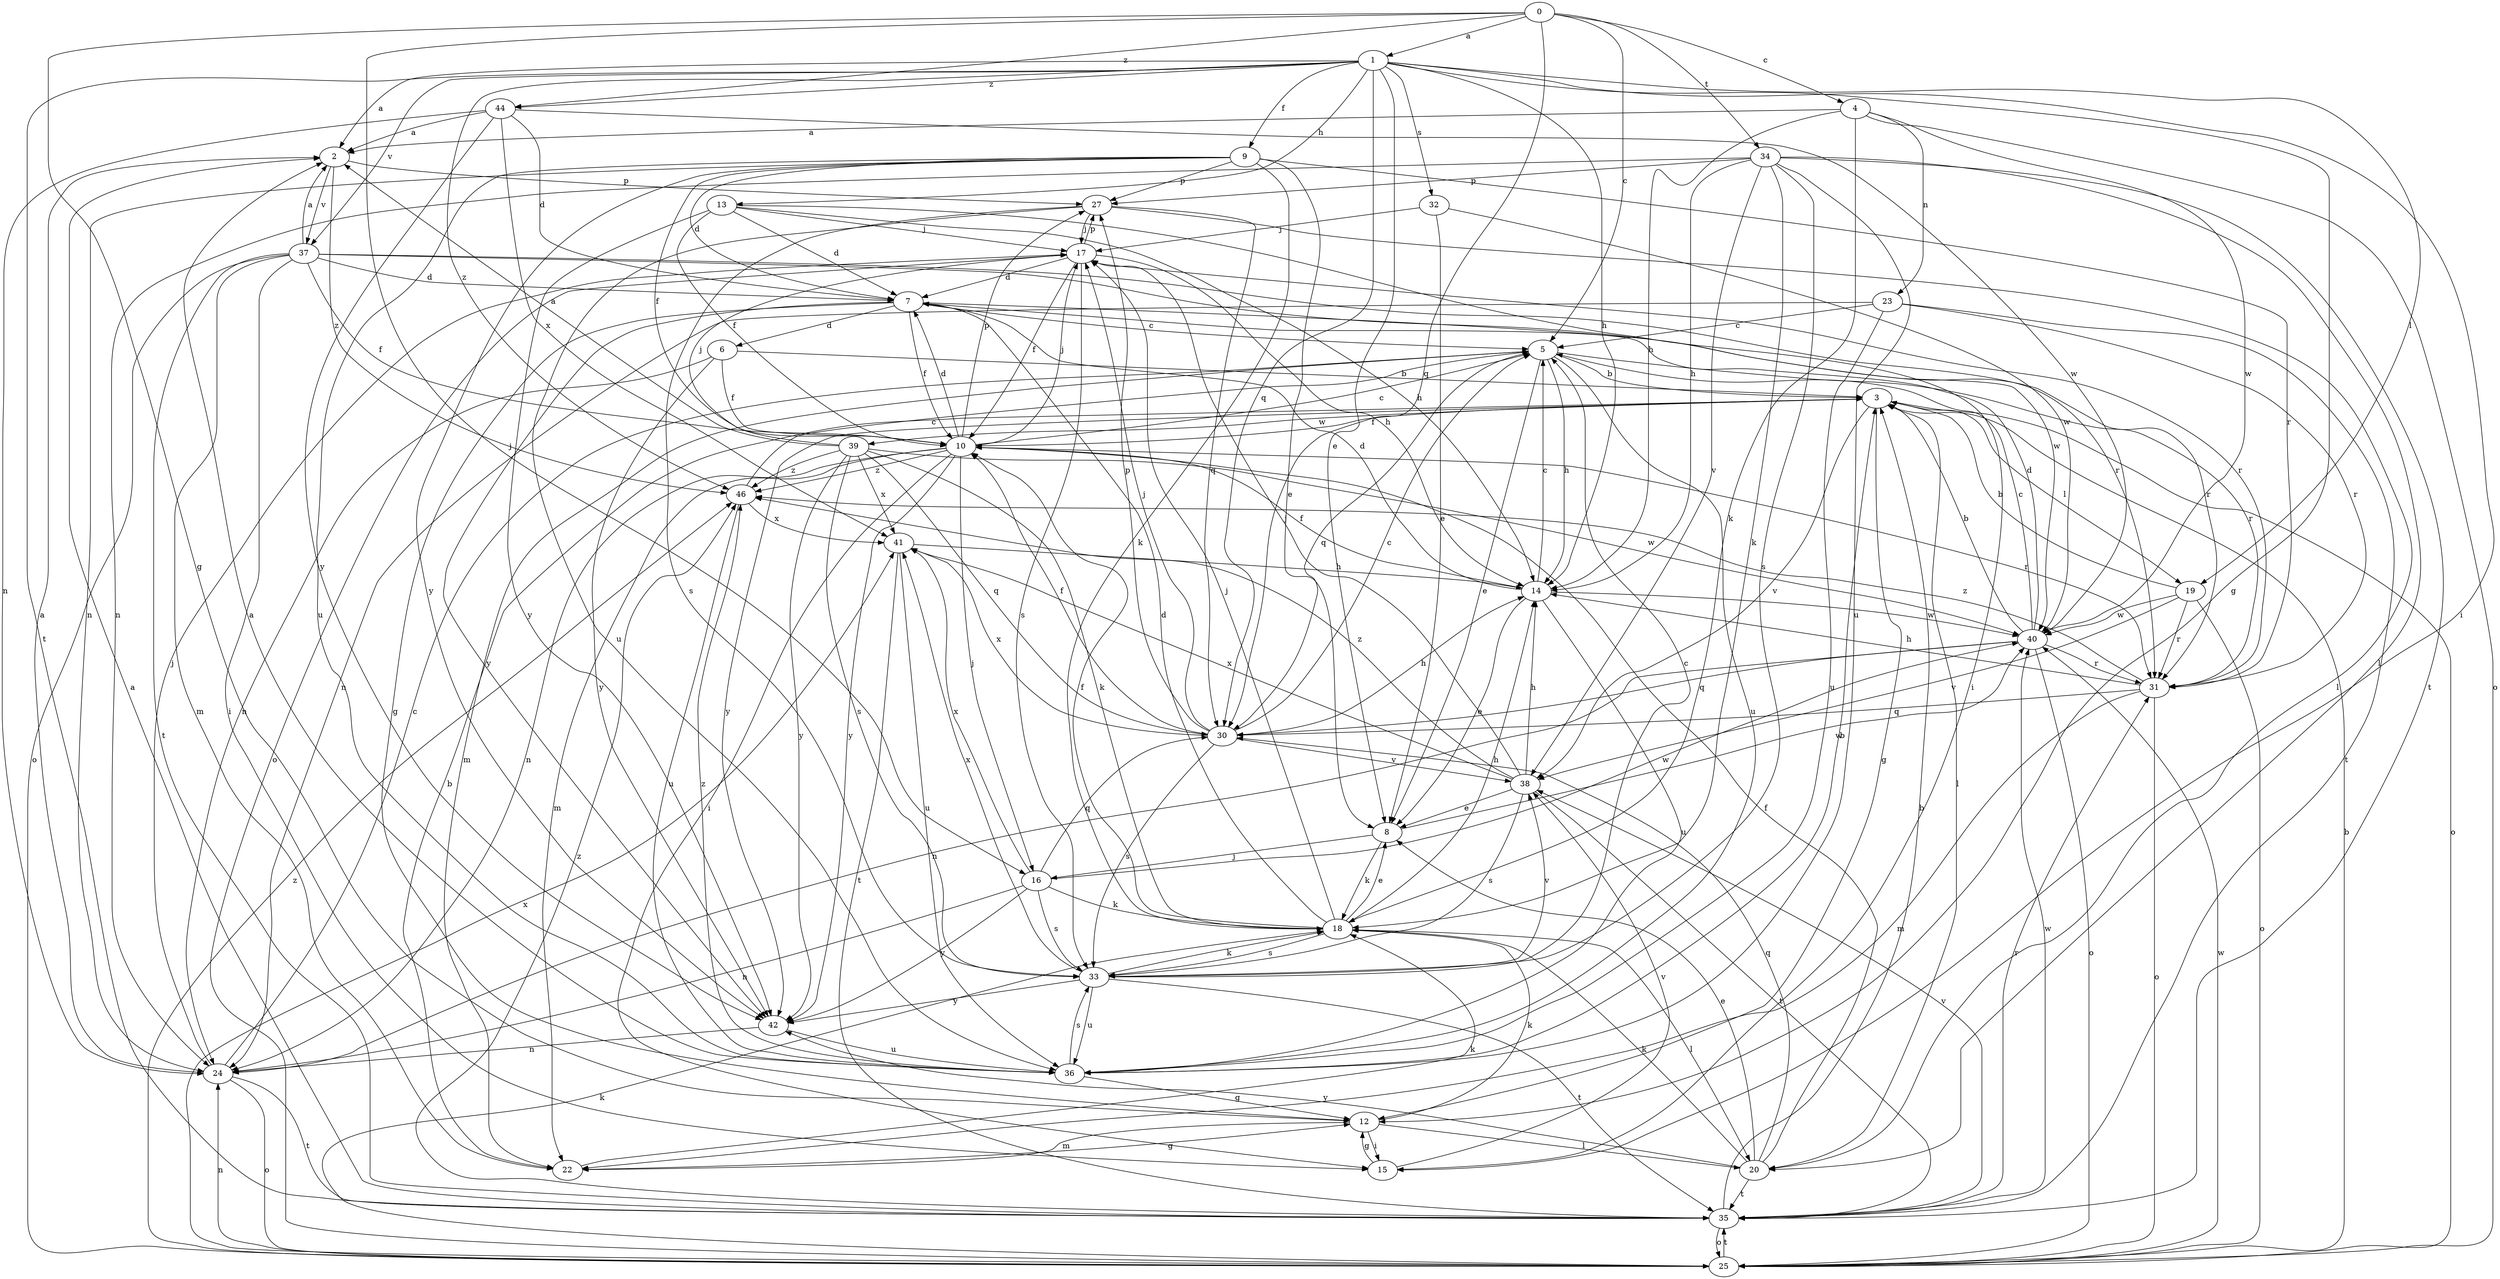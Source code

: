strict digraph  {
0;
1;
2;
3;
4;
5;
6;
7;
8;
9;
10;
12;
13;
14;
15;
16;
17;
18;
19;
20;
22;
23;
24;
25;
27;
30;
31;
32;
33;
34;
35;
36;
37;
38;
39;
40;
41;
42;
44;
46;
0 -> 1  [label=a];
0 -> 4  [label=c];
0 -> 5  [label=c];
0 -> 12  [label=g];
0 -> 16  [label=j];
0 -> 30  [label=q];
0 -> 34  [label=t];
0 -> 44  [label=z];
1 -> 2  [label=a];
1 -> 8  [label=e];
1 -> 9  [label=f];
1 -> 12  [label=g];
1 -> 13  [label=h];
1 -> 14  [label=h];
1 -> 15  [label=i];
1 -> 19  [label=l];
1 -> 30  [label=q];
1 -> 32  [label=s];
1 -> 35  [label=t];
1 -> 37  [label=v];
1 -> 44  [label=z];
1 -> 46  [label=z];
2 -> 27  [label=p];
2 -> 37  [label=v];
2 -> 46  [label=z];
3 -> 10  [label=f];
3 -> 12  [label=g];
3 -> 19  [label=l];
3 -> 20  [label=l];
3 -> 25  [label=o];
3 -> 38  [label=v];
3 -> 39  [label=w];
3 -> 42  [label=y];
4 -> 2  [label=a];
4 -> 14  [label=h];
4 -> 18  [label=k];
4 -> 23  [label=n];
4 -> 25  [label=o];
4 -> 40  [label=w];
5 -> 3  [label=b];
5 -> 8  [label=e];
5 -> 14  [label=h];
5 -> 22  [label=m];
5 -> 30  [label=q];
5 -> 31  [label=r];
5 -> 36  [label=u];
6 -> 3  [label=b];
6 -> 10  [label=f];
6 -> 24  [label=n];
6 -> 42  [label=y];
7 -> 5  [label=c];
7 -> 6  [label=d];
7 -> 10  [label=f];
7 -> 12  [label=g];
7 -> 31  [label=r];
7 -> 42  [label=y];
8 -> 16  [label=j];
8 -> 18  [label=k];
8 -> 40  [label=w];
9 -> 7  [label=d];
9 -> 8  [label=e];
9 -> 10  [label=f];
9 -> 18  [label=k];
9 -> 24  [label=n];
9 -> 27  [label=p];
9 -> 31  [label=r];
9 -> 36  [label=u];
9 -> 42  [label=y];
10 -> 5  [label=c];
10 -> 7  [label=d];
10 -> 15  [label=i];
10 -> 16  [label=j];
10 -> 17  [label=j];
10 -> 22  [label=m];
10 -> 24  [label=n];
10 -> 27  [label=p];
10 -> 31  [label=r];
10 -> 42  [label=y];
10 -> 46  [label=z];
12 -> 15  [label=i];
12 -> 18  [label=k];
12 -> 20  [label=l];
12 -> 22  [label=m];
13 -> 7  [label=d];
13 -> 10  [label=f];
13 -> 14  [label=h];
13 -> 15  [label=i];
13 -> 17  [label=j];
13 -> 42  [label=y];
14 -> 5  [label=c];
14 -> 7  [label=d];
14 -> 8  [label=e];
14 -> 10  [label=f];
14 -> 36  [label=u];
14 -> 40  [label=w];
15 -> 12  [label=g];
15 -> 38  [label=v];
16 -> 18  [label=k];
16 -> 24  [label=n];
16 -> 30  [label=q];
16 -> 33  [label=s];
16 -> 40  [label=w];
16 -> 41  [label=x];
16 -> 42  [label=y];
17 -> 7  [label=d];
17 -> 10  [label=f];
17 -> 14  [label=h];
17 -> 25  [label=o];
17 -> 27  [label=p];
17 -> 31  [label=r];
17 -> 33  [label=s];
18 -> 7  [label=d];
18 -> 8  [label=e];
18 -> 10  [label=f];
18 -> 14  [label=h];
18 -> 17  [label=j];
18 -> 20  [label=l];
18 -> 33  [label=s];
19 -> 3  [label=b];
19 -> 25  [label=o];
19 -> 31  [label=r];
19 -> 38  [label=v];
19 -> 40  [label=w];
20 -> 8  [label=e];
20 -> 10  [label=f];
20 -> 18  [label=k];
20 -> 30  [label=q];
20 -> 35  [label=t];
20 -> 42  [label=y];
22 -> 3  [label=b];
22 -> 12  [label=g];
22 -> 18  [label=k];
23 -> 5  [label=c];
23 -> 24  [label=n];
23 -> 31  [label=r];
23 -> 35  [label=t];
23 -> 36  [label=u];
24 -> 2  [label=a];
24 -> 5  [label=c];
24 -> 17  [label=j];
24 -> 25  [label=o];
24 -> 35  [label=t];
25 -> 3  [label=b];
25 -> 18  [label=k];
25 -> 24  [label=n];
25 -> 35  [label=t];
25 -> 40  [label=w];
25 -> 41  [label=x];
25 -> 46  [label=z];
27 -> 17  [label=j];
27 -> 20  [label=l];
27 -> 30  [label=q];
27 -> 33  [label=s];
27 -> 36  [label=u];
30 -> 5  [label=c];
30 -> 10  [label=f];
30 -> 14  [label=h];
30 -> 17  [label=j];
30 -> 27  [label=p];
30 -> 33  [label=s];
30 -> 38  [label=v];
30 -> 41  [label=x];
31 -> 14  [label=h];
31 -> 22  [label=m];
31 -> 25  [label=o];
31 -> 30  [label=q];
31 -> 46  [label=z];
32 -> 8  [label=e];
32 -> 17  [label=j];
32 -> 40  [label=w];
33 -> 5  [label=c];
33 -> 18  [label=k];
33 -> 35  [label=t];
33 -> 36  [label=u];
33 -> 38  [label=v];
33 -> 41  [label=x];
33 -> 42  [label=y];
34 -> 14  [label=h];
34 -> 18  [label=k];
34 -> 20  [label=l];
34 -> 24  [label=n];
34 -> 27  [label=p];
34 -> 33  [label=s];
34 -> 35  [label=t];
34 -> 36  [label=u];
34 -> 38  [label=v];
35 -> 2  [label=a];
35 -> 3  [label=b];
35 -> 25  [label=o];
35 -> 31  [label=r];
35 -> 38  [label=v];
35 -> 40  [label=w];
35 -> 46  [label=z];
36 -> 2  [label=a];
36 -> 3  [label=b];
36 -> 12  [label=g];
36 -> 33  [label=s];
36 -> 46  [label=z];
37 -> 2  [label=a];
37 -> 7  [label=d];
37 -> 10  [label=f];
37 -> 15  [label=i];
37 -> 22  [label=m];
37 -> 25  [label=o];
37 -> 31  [label=r];
37 -> 35  [label=t];
37 -> 40  [label=w];
38 -> 8  [label=e];
38 -> 14  [label=h];
38 -> 17  [label=j];
38 -> 33  [label=s];
38 -> 35  [label=t];
38 -> 41  [label=x];
38 -> 46  [label=z];
39 -> 2  [label=a];
39 -> 17  [label=j];
39 -> 18  [label=k];
39 -> 30  [label=q];
39 -> 33  [label=s];
39 -> 40  [label=w];
39 -> 41  [label=x];
39 -> 42  [label=y];
39 -> 46  [label=z];
40 -> 3  [label=b];
40 -> 5  [label=c];
40 -> 7  [label=d];
40 -> 24  [label=n];
40 -> 25  [label=o];
40 -> 30  [label=q];
40 -> 31  [label=r];
41 -> 14  [label=h];
41 -> 35  [label=t];
41 -> 36  [label=u];
42 -> 24  [label=n];
42 -> 36  [label=u];
44 -> 2  [label=a];
44 -> 7  [label=d];
44 -> 24  [label=n];
44 -> 40  [label=w];
44 -> 41  [label=x];
44 -> 42  [label=y];
46 -> 5  [label=c];
46 -> 36  [label=u];
46 -> 41  [label=x];
}
